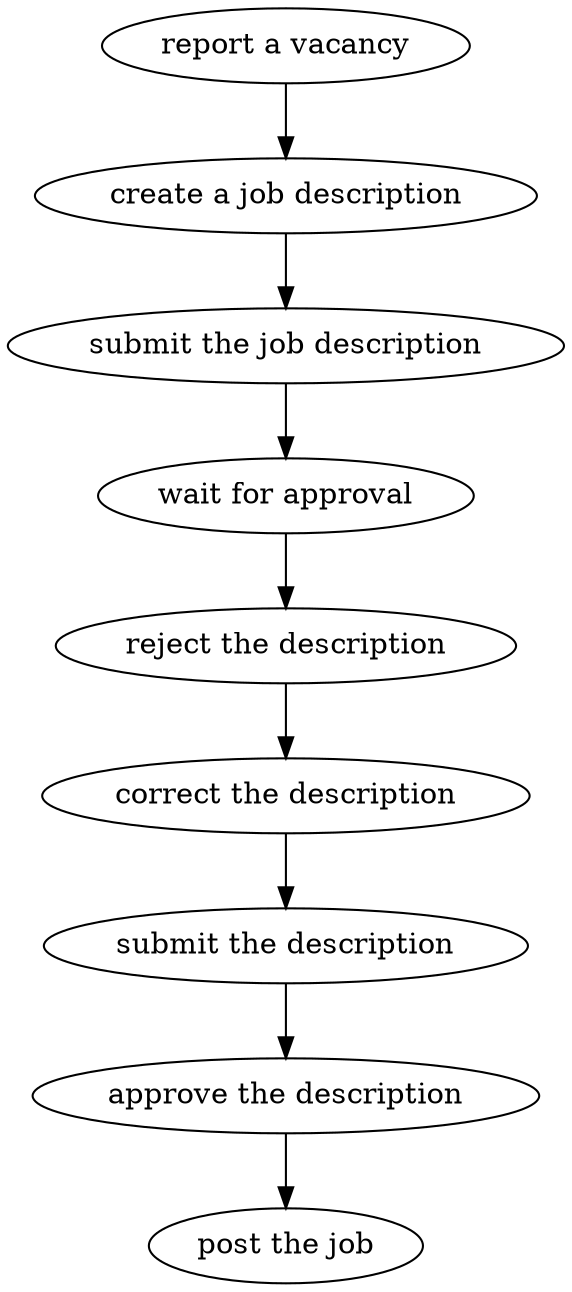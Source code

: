 strict digraph "doc-8.2" {
	graph [name="doc-8.2"];
	"report a vacancy"	[attrs="{'type': 'Activity', 'label': 'report a vacancy'}"];
	"create a job description"	[attrs="{'type': 'Activity', 'label': 'create a job description'}"];
	"report a vacancy" -> "create a job description"	[attrs="{'type': 'flow', 'label': 'flow'}"];
	"submit the job description"	[attrs="{'type': 'Activity', 'label': 'submit the job description'}"];
	"create a job description" -> "submit the job description"	[attrs="{'type': 'flow', 'label': 'flow'}"];
	"wait for approval"	[attrs="{'type': 'Activity', 'label': 'wait for approval'}"];
	"submit the job description" -> "wait for approval"	[attrs="{'type': 'flow', 'label': 'flow'}"];
	"reject the description"	[attrs="{'type': 'Activity', 'label': 'reject the description'}"];
	"wait for approval" -> "reject the description"	[attrs="{'type': 'flow', 'label': 'flow'}"];
	"correct the description"	[attrs="{'type': 'Activity', 'label': 'correct the description'}"];
	"reject the description" -> "correct the description"	[attrs="{'type': 'flow', 'label': 'flow'}"];
	"submit the description"	[attrs="{'type': 'Activity', 'label': 'submit the description'}"];
	"correct the description" -> "submit the description"	[attrs="{'type': 'flow', 'label': 'flow'}"];
	"approve the description"	[attrs="{'type': 'Activity', 'label': 'approve the description'}"];
	"submit the description" -> "approve the description"	[attrs="{'type': 'flow', 'label': 'flow'}"];
	"post the job"	[attrs="{'type': 'Activity', 'label': 'post the job'}"];
	"approve the description" -> "post the job"	[attrs="{'type': 'flow', 'label': 'flow'}"];
}
